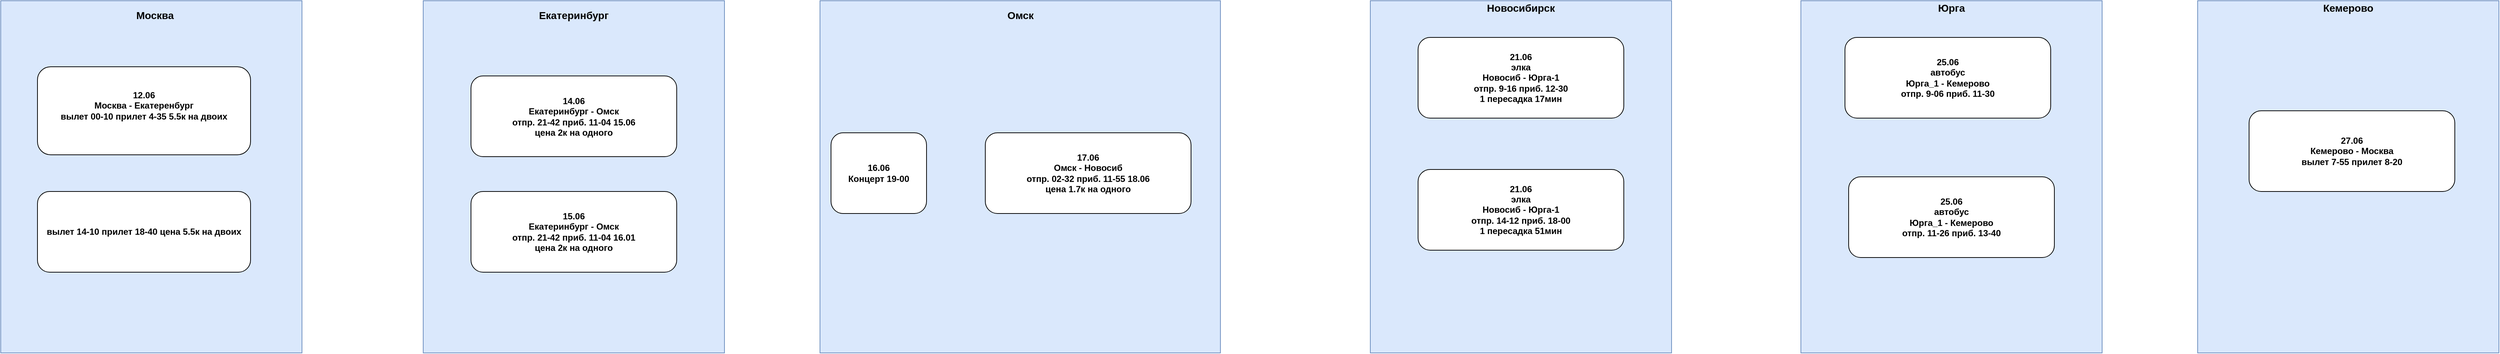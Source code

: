 <mxfile version="14.6.10" type="github">
  <diagram id="KkR43dMxmYtZEsxQvESV" name="Page-1">
    <mxGraphModel dx="2500" dy="934" grid="1" gridSize="10" guides="1" tooltips="1" connect="1" arrows="1" fold="1" page="1" pageScale="1" pageWidth="827" pageHeight="1169" math="0" shadow="0">
      <root>
        <mxCell id="0" />
        <mxCell id="1" parent="0" />
        <mxCell id="w8Y7oIjj7ML6W1_DBtrM-17" value="" style="rounded=0;whiteSpace=wrap;html=1;fillColor=#dae8fc;strokeColor=#6c8ebf;" vertex="1" parent="1">
          <mxGeometry x="1654" y="10" width="410" height="480" as="geometry" />
        </mxCell>
        <mxCell id="w8Y7oIjj7ML6W1_DBtrM-13" value="" style="rounded=0;whiteSpace=wrap;html=1;fillColor=#dae8fc;strokeColor=#6c8ebf;" vertex="1" parent="1">
          <mxGeometry x="905" y="10" width="545" height="480" as="geometry" />
        </mxCell>
        <mxCell id="w8Y7oIjj7ML6W1_DBtrM-14" value="&lt;span style=&quot;font-size: 14px&quot;&gt;&lt;b&gt;Новосибирск&lt;/b&gt;&lt;/span&gt;" style="text;html=1;strokeColor=none;fillColor=none;align=center;verticalAlign=middle;whiteSpace=wrap;rounded=0;" vertex="1" parent="1">
          <mxGeometry x="1839" y="10" width="40" height="20" as="geometry" />
        </mxCell>
        <mxCell id="w8Y7oIjj7ML6W1_DBtrM-11" value="" style="rounded=0;whiteSpace=wrap;html=1;fillColor=#dae8fc;strokeColor=#6c8ebf;" vertex="1" parent="1">
          <mxGeometry x="365" y="10" width="410" height="480" as="geometry" />
        </mxCell>
        <mxCell id="w8Y7oIjj7ML6W1_DBtrM-9" value="" style="rounded=0;whiteSpace=wrap;html=1;fillColor=#dae8fc;strokeColor=#6c8ebf;" vertex="1" parent="1">
          <mxGeometry x="-210" y="10" width="410" height="480" as="geometry" />
        </mxCell>
        <mxCell id="w8Y7oIjj7ML6W1_DBtrM-3" value="&lt;b&gt;12.06&lt;br&gt;Москва - Екатеренбург&lt;br&gt;вылет 00-10 прилет 4-35 5.5к на двоих&lt;br&gt;&lt;br&gt;&lt;/b&gt;" style="rounded=1;whiteSpace=wrap;html=1;" vertex="1" parent="1">
          <mxGeometry x="-160" y="100" width="290" height="120" as="geometry" />
        </mxCell>
        <mxCell id="w8Y7oIjj7ML6W1_DBtrM-4" value="&lt;b&gt;вылет 14-10 прилет 18-40 цена 5.5к на двоих&lt;/b&gt;" style="rounded=1;whiteSpace=wrap;html=1;" vertex="1" parent="1">
          <mxGeometry x="-160" y="270" width="290" height="110" as="geometry" />
        </mxCell>
        <mxCell id="w8Y7oIjj7ML6W1_DBtrM-5" value="&lt;b&gt;15.06&lt;br&gt;Екатеринбург - Омск&lt;br&gt;отпр. 21-42 приб. 11-04 16.01&lt;br&gt;&lt;/b&gt;&lt;b&gt;цена 2к на одного&lt;/b&gt;&lt;b&gt;&lt;br&gt;&lt;/b&gt;" style="rounded=1;whiteSpace=wrap;html=1;" vertex="1" parent="1">
          <mxGeometry x="430" y="270" width="280" height="110" as="geometry" />
        </mxCell>
        <mxCell id="w8Y7oIjj7ML6W1_DBtrM-6" value="&lt;b&gt;14.06&lt;br&gt;Екатеринбург - Омск&lt;br&gt;отпр. 21-42 приб. 11-04 15.06&lt;br&gt;цена 2к на одного&lt;br&gt;&lt;/b&gt;" style="rounded=1;whiteSpace=wrap;html=1;" vertex="1" parent="1">
          <mxGeometry x="430" y="112.5" width="280" height="110" as="geometry" />
        </mxCell>
        <mxCell id="w8Y7oIjj7ML6W1_DBtrM-7" value="&lt;b&gt;16.06&lt;br&gt;&lt;/b&gt;&lt;b&gt;Концерт 19-00&lt;br&gt;&lt;/b&gt;" style="rounded=1;whiteSpace=wrap;html=1;" vertex="1" parent="1">
          <mxGeometry x="920" y="190" width="130" height="110" as="geometry" />
        </mxCell>
        <mxCell id="w8Y7oIjj7ML6W1_DBtrM-8" value="&lt;b&gt;17.06&lt;br&gt;Омск - Новосиб&lt;br&gt;отпр. 02-32 приб. 11-55 18.06&lt;br&gt;цена 1.7к на одного&lt;br&gt;&lt;/b&gt;" style="rounded=1;whiteSpace=wrap;html=1;" vertex="1" parent="1">
          <mxGeometry x="1130" y="190" width="280" height="110" as="geometry" />
        </mxCell>
        <mxCell id="w8Y7oIjj7ML6W1_DBtrM-10" value="&lt;span style=&quot;font-size: 14px&quot;&gt;&lt;b&gt;Екатеринбург&lt;/b&gt;&lt;/span&gt;" style="text;html=1;strokeColor=none;fillColor=none;align=center;verticalAlign=middle;whiteSpace=wrap;rounded=0;" vertex="1" parent="1">
          <mxGeometry x="550" y="20" width="40" height="20" as="geometry" />
        </mxCell>
        <mxCell id="w8Y7oIjj7ML6W1_DBtrM-12" value="&lt;span style=&quot;font-size: 14px&quot;&gt;&lt;b&gt;Омск&lt;/b&gt;&lt;/span&gt;" style="text;html=1;strokeColor=none;fillColor=none;align=center;verticalAlign=middle;whiteSpace=wrap;rounded=0;" vertex="1" parent="1">
          <mxGeometry x="1157.5" y="20" width="40" height="20" as="geometry" />
        </mxCell>
        <mxCell id="w8Y7oIjj7ML6W1_DBtrM-16" value="&lt;span style=&quot;font-size: 14px&quot;&gt;&lt;b&gt;Москва&lt;/b&gt;&lt;/span&gt;" style="text;html=1;strokeColor=none;fillColor=none;align=center;verticalAlign=middle;whiteSpace=wrap;rounded=0;" vertex="1" parent="1">
          <mxGeometry x="-20" y="20" width="40" height="20" as="geometry" />
        </mxCell>
        <mxCell id="w8Y7oIjj7ML6W1_DBtrM-18" value="&lt;b&gt;21.06&lt;br&gt;элка&lt;br&gt;Новосиб - Юрга-1&lt;br&gt;отпр. 9-16 приб. 12-30&lt;br&gt;1 пересадка 17мин&lt;br&gt;&lt;/b&gt;" style="rounded=1;whiteSpace=wrap;html=1;" vertex="1" parent="1">
          <mxGeometry x="1719" y="60" width="280" height="110" as="geometry" />
        </mxCell>
        <mxCell id="w8Y7oIjj7ML6W1_DBtrM-19" value="&lt;b&gt;21.06&lt;br&gt;элка&lt;br&gt;Новосиб - Юрга-1&lt;br&gt;отпр. 14-12 приб. 18-00&lt;br&gt;1 пересадка 51мин&lt;br&gt;&lt;/b&gt;" style="rounded=1;whiteSpace=wrap;html=1;" vertex="1" parent="1">
          <mxGeometry x="1719" y="240" width="280" height="110" as="geometry" />
        </mxCell>
        <mxCell id="w8Y7oIjj7ML6W1_DBtrM-20" value="" style="rounded=0;whiteSpace=wrap;html=1;fillColor=#dae8fc;strokeColor=#6c8ebf;" vertex="1" parent="1">
          <mxGeometry x="2240" y="10" width="410" height="480" as="geometry" />
        </mxCell>
        <mxCell id="w8Y7oIjj7ML6W1_DBtrM-21" value="&lt;span style=&quot;font-size: 14px&quot;&gt;&lt;b&gt;Юрга&lt;/b&gt;&lt;/span&gt;" style="text;html=1;strokeColor=none;fillColor=none;align=center;verticalAlign=middle;whiteSpace=wrap;rounded=0;" vertex="1" parent="1">
          <mxGeometry x="2425" y="10" width="40" height="20" as="geometry" />
        </mxCell>
        <mxCell id="w8Y7oIjj7ML6W1_DBtrM-22" value="&lt;b&gt;25.06&lt;br&gt;автобус&lt;br&gt;Юрга_1 - Кемерово&lt;br&gt;отпр. 9-06 приб. 11-30&lt;br&gt;&lt;/b&gt;" style="rounded=1;whiteSpace=wrap;html=1;" vertex="1" parent="1">
          <mxGeometry x="2300" y="60" width="280" height="110" as="geometry" />
        </mxCell>
        <mxCell id="w8Y7oIjj7ML6W1_DBtrM-23" value="&lt;b&gt;25.06&lt;br&gt;автобус&lt;br&gt;Юрга_1 - Кемерово&lt;br&gt;отпр. 11-26 приб. 13-40&lt;br&gt;&lt;/b&gt;" style="rounded=1;whiteSpace=wrap;html=1;" vertex="1" parent="1">
          <mxGeometry x="2305" y="250" width="280" height="110" as="geometry" />
        </mxCell>
        <mxCell id="w8Y7oIjj7ML6W1_DBtrM-24" value="" style="rounded=0;whiteSpace=wrap;html=1;fillColor=#dae8fc;strokeColor=#6c8ebf;" vertex="1" parent="1">
          <mxGeometry x="2780" y="10" width="410" height="480" as="geometry" />
        </mxCell>
        <mxCell id="w8Y7oIjj7ML6W1_DBtrM-25" value="&lt;span style=&quot;font-size: 14px&quot;&gt;&lt;b&gt;Кемерово&lt;/b&gt;&lt;/span&gt;" style="text;html=1;strokeColor=none;fillColor=none;align=center;verticalAlign=middle;whiteSpace=wrap;rounded=0;" vertex="1" parent="1">
          <mxGeometry x="2965" y="10" width="40" height="20" as="geometry" />
        </mxCell>
        <mxCell id="w8Y7oIjj7ML6W1_DBtrM-26" value="&lt;b&gt;27.06&lt;br&gt;Кемерово - Москва&lt;br&gt;вылет 7-55 прилет 8-20&lt;br&gt;&lt;/b&gt;" style="rounded=1;whiteSpace=wrap;html=1;" vertex="1" parent="1">
          <mxGeometry x="2850" y="160" width="280" height="110" as="geometry" />
        </mxCell>
      </root>
    </mxGraphModel>
  </diagram>
</mxfile>
